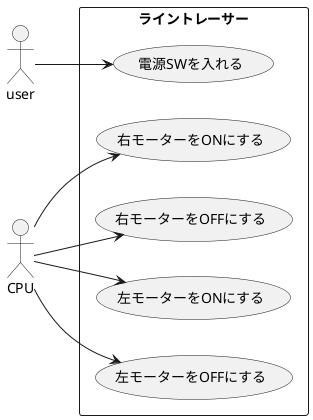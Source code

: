 @startuml
    left to right direction
    actor user
    actor CPU

    rectangle ライントレーサー {
        usecase 電源SWを入れる
        usecase 右モーターをONにする
        usecase 右モーターをOFFにする
        usecase 左モーターをONにする
        usecase 左モーターをOFFにする
    }

    user --> 電源SWを入れる
    CPU --> 右モーターをONにする
    CPU --> 右モーターをOFFにする
    CPU --> 左モーターをONにする
    CPU --> 左モーターをOFFにする
@enduml